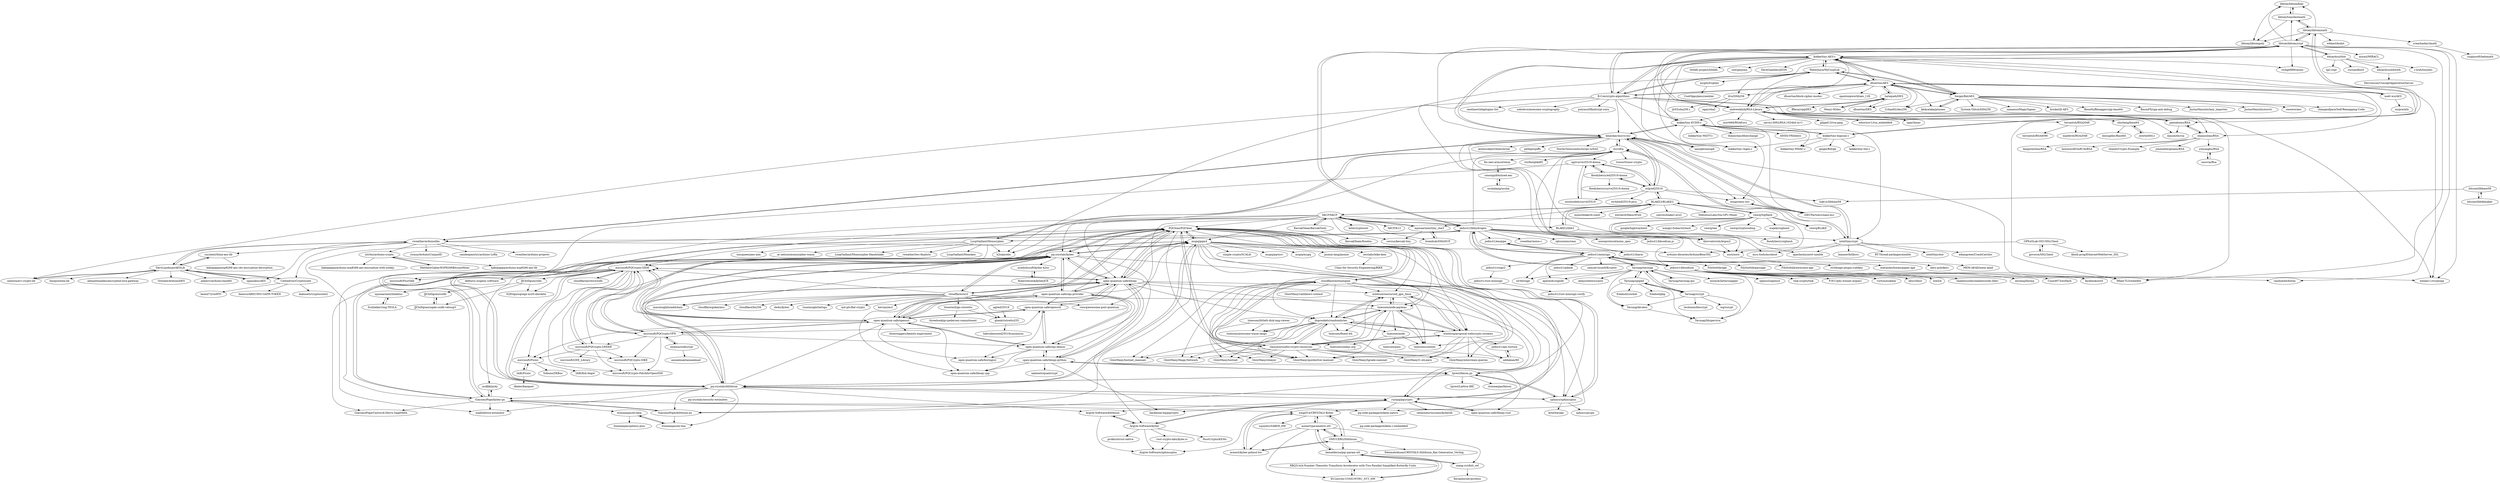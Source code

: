 digraph G {
"libtom/libtomfloat" -> "libtom/libtompoly"
"libtom/libtomfloat" -> "libtom/tomsfastmath"
"Wenyi-M/des" -> "tarequeh/DES"
"WaterJuice/WjCryptLib" -> "dhuertas/AES"
"WaterJuice/WjCryptLib" -> "ilvn/SHA256"
"WaterJuice/WjCryptLib" -> "kokke/tiny-AES-c"
"WaterJuice/WjCryptLib" -> "mygityf/cipher"
"WaterJuice/WjCryptLib" -> "B-Con/crypto-algorithms"
"WaterJuice/WjCryptLib" -> "SergeyBel/AES"
"WaterJuice/WjCryptLib" -> "andrewkiluk/RSA-Library"
"cloudflare/mitmengine" -> "mildsunrise/cursed_gpu_linux"
"cloudflare/mitmengine" -> "tniessen/node-pqclean"
"cloudflare/mitmengine" -> "dsprenkels/randombytes"
"cloudflare/mitmengine" -> "wintercg/proposal-webcrypto-streams"
"cloudflare/mitmengine" -> "claucece/useful-crypto-resources"
"cloudflare/mitmengine" -> "GlowMany/quicksilver-mainnet"
"cloudflare/mitmengine" -> "GlowMany/interchain-queries"
"cloudflare/mitmengine" -> "PQClean/PQClean"
"cloudflare/mitmengine" -> "GlowMany/C.shLearn"
"cloudflare/mitmengine" -> "GlowMany/testnet_manuals"
"cloudflare/mitmengine" -> "GlowMany/Haqq-Network"
"cloudflare/mitmengine" -> "GlowMany/testnet"
"cloudflare/mitmengine" -> "GlowMany/relayer"
"cloudflare/mitmengine" -> "tniessen/content"
"cloudflare/mitmengine" -> "GlowMany/validators-contest"
"XKCP/XKCP" -> "KeccakTeam/KeccakTools"
"XKCP/XKCP" -> "mjosaarinen/tiny_sha3"
"XKCP/XKCP" -> "PQClean/PQClean"
"XKCP/XKCP" -> "mupq/pqm4"
"XKCP/XKCP" -> "brainhub/SHA3IUF"
"XKCP/XKCP" -> "microsoft/PQCrypto-SIDH"
"XKCP/XKCP" -> "BLAKE2/BLAKE2"
"XKCP/XKCP" -> "XKCP/K12"
"XKCP/XKCP" -> "pq-crystals/kyber"
"XKCP/XKCP" -> "coruus/keccak-tiny"
"XKCP/XKCP" -> "kste/cryptosmt" ["e"=1]
"XKCP/XKCP" -> "BLAKE2/libb2"
"XKCP/XKCP" -> "open-quantum-safe/liboqs"
"XKCP/XKCP" -> "pq-crystals/dilithium"
"XKCP/XKCP" -> "jedisct1/libhydrogen"
"veorq/SipHash" -> "veorq/BLAKE"
"veorq/SipHash" -> "google/highwayhash" ["e"=1]
"veorq/SipHash" -> "floodyberry/siphash"
"veorq/SipHash" -> "majek/csiphash"
"veorq/SipHash" -> "veorq/awesome-post-quantum" ["e"=1]
"veorq/SipHash" -> "wangyi-fudan/wyhash" ["e"=1]
"veorq/SipHash" -> "BLAKE2/BLAKE2"
"veorq/SipHash" -> "veorq/oee"
"veorq/SipHash" -> "veorq/cryptocoding" ["e"=1]
"veorq/SipHash" -> "khovratovich/Argon2"
"veorq/SipHash" -> "norx/norx"
"microsoft/PQCrypto-LWEKE" -> "microsoft/PQCrypto-SIKE"
"microsoft/PQCrypto-LWEKE" -> "microsoft/PQCrypto-SIDH"
"microsoft/PQCrypto-LWEKE" -> "microsoft/PQCrypto-PatchforOpenSSH"
"microsoft/PQCrypto-LWEKE" -> "microsoft/LWE_Library" ["e"=1]
"microsoft/PQCrypto-LWEKE" -> "microsoft/Picnic"
"OPEnSLab-OSU/SSLClient" -> "govorox/SSLClient"
"OPEnSLab-OSU/SSLClient" -> "khoih-prog/EthernetWebServer_SSL"
"OPEnSLab-OSU/SSLClient" -> "arduino-libraries/ArduinoBearSSL"
"andrewkiluk/RSA-Library" -> "pantaloons/RSA"
"andrewkiluk/RSA-Library" -> "ilansmith/rsa"
"andrewkiluk/RSA-Library" -> "terrantsh/RSA2048"
"andrewkiluk/RSA-Library" -> "mort666/RSAEuro"
"andrewkiluk/RSA-Library" -> "tarequeh/DES"
"andrewkiluk/RSA-Library" -> "navin13692/RSA-1024bit-in-C-"
"andrewkiluk/RSA-Library" -> "shaojunhan/RSA"
"andrewkiluk/RSA-Library" -> "libtom/libtomcrypt"
"andrewkiluk/RSA-Library" -> "gilgad13/rsa-gmp"
"andrewkiluk/RSA-Library" -> "kokke/tiny-AES-c"
"andrewkiluk/RSA-Library" -> "mborisov1/rsa_embedded"
"andrewkiluk/RSA-Library" -> "dhuertas/AES"
"andrewkiluk/RSA-Library" -> "zhicheng/base64"
"andrewkiluk/RSA-Library" -> "kokke/tiny-ECDH-c"
"andrewkiluk/RSA-Library" -> "ogay/hmac"
"terrantsh/RSA2048" -> "maldevel/RSA2048"
"terrantsh/RSA2048" -> "terrantsh/RSA4096"
"pq-crystals/dilithium" -> "pq-crystals/kyber"
"pq-crystals/dilithium" -> "sphincs/sphincsplus"
"pq-crystals/dilithium" -> "PQClean/PQClean"
"pq-crystals/dilithium" -> "GiacomoPope/dilithium-py"
"pq-crystals/dilithium" -> "open-quantum-safe/liboqs"
"pq-crystals/dilithium" -> "tprest/falcon.py"
"pq-crystals/dilithium" -> "mupq/pqm4"
"pq-crystals/dilithium" -> "GiacomoPope/kyber-py"
"pq-crystals/dilithium" -> "Argyle-Software/dilithium"
"pq-crystals/dilithium" -> "microsoft/PQCrypto-SIDH"
"pq-crystals/dilithium" -> "itzmeanjan/ml-dsa"
"pq-crystals/dilithium" -> "rustpq/pqcrypto"
"pq-crystals/dilithium" -> "malb/lattice-estimator" ["e"=1]
"pq-crystals/dilithium" -> "open-quantum-safe/openssl"
"pq-crystals/dilithium" -> "pq-crystals/security-estimates"
"open-quantum-safe/liboqs-python" -> "backbone-hq/pqcrypto"
"open-quantum-safe/liboqs-python" -> "open-quantum-safe/oqs-demos"
"open-quantum-safe/liboqs-python" -> "open-quantum-safe/liboqs-cpp"
"open-quantum-safe/liboqs-python" -> "open-quantum-safe/liboqs-rust"
"open-quantum-safe/liboqs-python" -> "open-quantum-safe/liboqs"
"open-quantum-safe/liboqs-python" -> "tprest/falcon.py"
"open-quantum-safe/liboqs-python" -> "aabmets/quantcrypt"
"microsoft/PQCrypto-VPN" -> "PQClean/PQClean"
"microsoft/PQCrypto-VPN" -> "microsoft/PQCrypto-SIDH"
"microsoft/PQCrypto-VPN" -> "open-quantum-safe/openssl"
"microsoft/PQCrypto-VPN" -> "microsoft/PQCrypto-LWEKE"
"microsoft/PQCrypto-VPN" -> "open-quantum-safe/oqs-demos"
"microsoft/PQCrypto-VPN" -> "microsoft/PQCrypto-SIKE"
"microsoft/PQCrypto-VPN" -> "open-quantum-safe/openssh"
"microsoft/PQCrypto-VPN" -> "exaexa/codecrypt"
"microsoft/PQCrypto-VPN" -> "microsoft/PQCrypto-PatchforOpenSSH"
"mupq/pqm4" -> "PQClean/PQClean"
"mupq/pqm4" -> "pq-crystals/kyber"
"mupq/pqm4" -> "GiacomoPope/kyber-py"
"mupq/pqm4" -> "open-quantum-safe/liboqs"
"mupq/pqm4" -> "simple-crypto/SCALib" ["e"=1]
"mupq/pqm4" -> "pq-code-package/mlkem-native"
"mupq/pqm4" -> "pq-crystals/dilithium"
"mupq/pqm4" -> "sphincs/sphincsplus"
"mupq/pqm4" -> "GiacomoPope/dilithium-py"
"mupq/pqm4" -> "awslabs/bike-kem"
"mupq/pqm4" -> "mupq/pqriscv"
"mupq/pqm4" -> "tprest/falcon.py"
"mupq/pqm4" -> "mupq/mupq"
"mupq/pqm4" -> "xingyf14/CRYSTALS-Kyber"
"mupq/pqm4" -> "jasmin-lang/jasmin" ["e"=1]
"suculent/thinx-aes-lib" -> "DavyLandman/AESLib"
"suculent/thinx-aes-lib" -> "kakopappa/esp8266-aes-cbc-encryption-decryption"
"open-quantum-safe/openssh" -> "open-quantum-safe/openssl"
"open-quantum-safe/openssh" -> "open-quantum-safe/boringssl"
"open-quantum-safe/openssh" -> "open-quantum-safe/oqs-demos"
"sphincs/sphincsplus" -> "pq-crystals/dilithium"
"sphincs/sphincsplus" -> "PQClean/PQClean"
"sphincs/sphincsplus" -> "sphincs/pyspx"
"sphincs/sphincsplus" -> "kste/haraka"
"sphincs/sphincsplus" -> "tprest/falcon.py"
"cloudflare/circl" -> "dedis/kyber" ["e"=1]
"cloudflare/circl" -> "open-quantum-safe/liboqs"
"cloudflare/circl" -> "PQClean/PQClean"
"cloudflare/circl" -> "pq-crystals/kyber"
"cloudflare/circl" -> "tuneinsight/lattigo" ["e"=1]
"cloudflare/circl" -> "mit-plv/fiat-crypto" ["e"=1]
"cloudflare/circl" -> "mmcloughlin/addchain" ["e"=1]
"cloudflare/circl" -> "rustpq/pqcrypto"
"cloudflare/circl" -> "herumi/mcl" ["e"=1]
"cloudflare/circl" -> "microsoft/PQCrypto-SIDH"
"cloudflare/circl" -> "veorq/awesome-post-quantum" ["e"=1]
"cloudflare/circl" -> "cloudflare/gokeyless" ["e"=1]
"cloudflare/circl" -> "gtank/ristretto255"
"cloudflare/circl" -> "cloudflare/bn256" ["e"=1]
"cloudflare/circl" -> "bwesterb/go-ristretto"
"PQClean/PQClean" -> "mupq/pqm4"
"PQClean/PQClean" -> "open-quantum-safe/liboqs"
"PQClean/PQClean" -> "tniessen/node-pqclean"
"PQClean/PQClean" -> "dsprenkels/randombytes"
"PQClean/PQClean" -> "pq-crystals/kyber"
"PQClean/PQClean" -> "mildsunrise/cursed_gpu_linux"
"PQClean/PQClean" -> "rustpq/pqcrypto"
"PQClean/PQClean" -> "claucece/useful-crypto-resources"
"PQClean/PQClean" -> "wintercg/proposal-webcrypto-streams"
"PQClean/PQClean" -> "pq-crystals/dilithium"
"PQClean/PQClean" -> "sphincs/sphincsplus"
"PQClean/PQClean" -> "cloudflare/mitmengine"
"PQClean/PQClean" -> "microsoft/PQCrypto-VPN"
"PQClean/PQClean" -> "open-quantum-safe/openssl"
"PQClean/PQClean" -> "GlowMany/quicksilver-mainnet"
"kokke/tiny-ECDH-c" -> "kokke/tiny-HMAC-c"
"kokke/tiny-ECDH-c" -> "kmackay/micro-ecc"
"kokke/tiny-ECDH-c" -> "kokke/tiny-bignum-c"
"kokke/tiny-ECDH-c" -> "esxgx/easy-ecc"
"kokke/tiny-ECDH-c" -> "iSECPartners/nano-ecc"
"kokke/tiny-ECDH-c" -> "ANSSI-FR/libecc" ["e"=1]
"kokke/tiny-ECDH-c" -> "kokke/tiny-MQTT-c"
"kokke/tiny-ECDH-c" -> "thejinchao/dhexchange"
"kokke/tiny-bignum-c" -> "kokke/tiny-ECDH-c"
"kokke/tiny-bignum-c" -> "kokke/tiny-regex-c" ["e"=1]
"kokke/tiny-bignum-c" -> "libtom/libtommath"
"kokke/tiny-bignum-c" -> "kokke/tiny-lint-c"
"kokke/tiny-bignum-c" -> "gingerBill/gb" ["e"=1]
"kokke/tiny-bignum-c" -> "kokke/tiny-HMAC-c"
"jedisct1/encpipe" -> "jedisct1/minisign"
"jedisct1/encpipe" -> "jedisct1/charm"
"esxgx/easy-ecc" -> "iSECPartners/nano-ecc"
"rustpq/pqcrypto" -> "Argyle-Software/kyber"
"rustpq/pqcrypto" -> "PQClean/PQClean"
"rustpq/pqcrypto" -> "open-quantum-safe/liboqs-rust"
"rustpq/pqcrypto" -> "Argyle-Software/dilithium"
"rustpq/pqcrypto" -> "pq-code-package/mlkem-native"
"rustpq/pqcrypto" -> "sebastienrousseau/kyberlib"
"rustpq/pqcrypto" -> "Argyle-Software/sphincsplus"
"rustpq/pqcrypto" -> "backbone-hq/pqcrypto"
"tprest/falcon.py" -> "sphincs/sphincsplus"
"tprest/falcon.py" -> "pq-crystals/dilithium"
"tprest/falcon.py" -> "tprest/Lattice-IBE" ["e"=1]
"tprest/falcon.py" -> "itzmeanjan/falcon"
"tprest/falcon.py" -> "PQClean/PQClean"
"tprest/falcon.py" -> "open-quantum-safe/liboqs-python"
"tprest/falcon.py" -> "GiacomoPope/dilithium-py"
"microsoft/PQCrypto-SIKE" -> "microsoft/PQCrypto-PatchforOpenSSH"
"IAIK/Picnic" -> "microsoft/Picnic"
"IAIK/Picnic" -> "dkales/banquet"
"cantora/avr-crypto-lib" -> "DavyLandman/AESLib"
"jedisct1/rust-minisign" -> "jedisct1/rust-minisign-verify"
"defeo/ss-isogeny-software" -> "mjosaarinen/hilabliss"
"MatthewGaber/ESP8266BitcoinMiner" -> "intrbiz/arduino-crypto"
"KeccakTeam/KeccakTools" -> "XKCP/XKCP"
"KeccakTeam/KeccakTools" -> "KeccakTeam/Xoodoo"
"iSECPartners/nano-ecc" -> "esxgx/easy-ecc"
"iSECPartners/nano-ecc" -> "kmackay/micro-ecc"
"bwesterb/go-ristretto" -> "gtank/ristretto255"
"bwesterb/go-ristretto" -> "threehook/go-pedersen-commitment"
"jedisct1/rsign2" -> "jedisct1/rust-minisign"
"norx/norx" -> "MEM-AEAD/mem-aead"
"shaojunhan/RSA" -> "jimmiebergmann/RSA"
"shaojunhan/RSA" -> "dangweizhen/RSA"
"shaojunhan/RSA" -> "yinyanghu/RSA"
"shaojunhan/RSA" -> "lawinse/AESnRC4nRSA"
"shaojunhan/RSA" -> "pantaloons/RSA"
"shaojunhan/RSA" -> "shanet/Crypto-Example"
"eduardsui/edwork" -> "Devronium/ConceptApplicationServer"
"JJChiDguez/csidh" -> "JJChiDguez/sqale-csidh-velusqrt"
"bitcoin/libbase58" -> "bitcoin/libblkmaker"
"bitcoin/libbase58" -> "luke-jr/libbase58"
"ctz/cifra" -> "kmackay/micro-ecc"
"ctz/cifra" -> "trezor/trezor-crypto" ["e"=1]
"ctz/cifra" -> "norx/norx"
"ctz/cifra" -> "agl/curve25519-donna"
"ctz/cifra" -> "h2o/picotls" ["e"=1]
"ctz/cifra" -> "Ko-/aes-armcortexm"
"ctz/cifra" -> "LoupVaillant/Monocypher"
"ctz/cifra" -> "intel/tinycrypt"
"ctz/cifra" -> "ctz/fastpbkdf2"
"ctz/cifra" -> "khovratovich/Argon2"
"open-quantum-safe/oqs-demos" -> "open-quantum-safe/oqs-provider"
"open-quantum-safe/oqs-demos" -> "open-quantum-safe/boringssl"
"open-quantum-safe/oqs-demos" -> "open-quantum-safe/openssl"
"open-quantum-safe/oqs-demos" -> "open-quantum-safe/openssh"
"open-quantum-safe/oqs-demos" -> "open-quantum-safe/liboqs-cpp"
"open-quantum-safe/oqs-demos" -> "open-quantum-safe/liboqs-python"
"JJChiDguez/sibc" -> "JJChiDguez/sqale-csidh-velusqrt"
"JJChiDguez/sibc" -> "JJChiDguez/csidh"
"JJChiDguez/sibc" -> "SQISign/sqisign-ac20-obsolete"
"acmert/parametric-ntt" -> "kemalderya/pqc-param-ntt"
"acmert/parametric-ntt" -> "xiang-rc/cfntt_ref"
"acmert/parametric-ntt" -> "KULeuven-COSIC/NTRU_NTT_HW"
"acmert/parametric-ntt" -> "acmert/kyber-polmul-hw"
"acmert/parametric-ntt" -> "GMUCERG/Dilithium"
"acmert/parametric-ntt" -> "xingyf14/CRYSTALS-Kyber"
"open-quantum-safe/liboqs-rust" -> "rustpq/pqcrypto"
"jwerle/b64.c" -> "zhicheng/base64"
"spaniakos/AES" -> "DavyLandman/AESLib"
"pantaloons/RSA" -> "andrewkiluk/RSA-Library"
"pantaloons/RSA" -> "ilansmith/rsa"
"pantaloons/RSA" -> "shaojunhan/RSA"
"awslabs/bike-kem" -> "Chair-for-Security-Engineering/BIKE"
"symbolicsoft/kyber-k2so" -> "fisherstevenk/kyberJCE"
"govorox/SSLClient" -> "OPEnSLab-OSU/SSLClient"
"rust-crypto-labs/kybe-rs" -> "Argyle-Software/sphincsplus"
"addaleax/69" -> "jedisct1/aes-torture"
"acmert/kyber-polmul-hw" -> "xingyf14/CRYSTALS-Kyber"
"acmert/kyber-polmul-hw" -> "GMUCERG/Dilithium"
"bitcoin/libblkmaker" -> "bitcoin/libbase58"
"msotoodeh/curve25519" -> "agl/curve25519-donna"
"jedisct1/minisign" -> "jedisct1/encpipe"
"jedisct1/minisign" -> "str4d/rage" ["e"=1]
"jedisct1/minisign" -> "FiloSottile/age" ["e"=1]
"jedisct1/minisign" -> "aperezdc/signify"
"jedisct1/minisign" -> "FiloSottile/passage" ["e"=1]
"jedisct1/minisign" -> "Tarsnap/tarsnap"
"jedisct1/minisign" -> "jedisct1/libhydrogen"
"jedisct1/minisign" -> "FiloSottile/awesome-age" ["e"=1]
"jedisct1/minisign" -> "jedisct1/libsodium"
"jedisct1/minisign" -> "str4d/age-plugin-yubikey" ["e"=1]
"jedisct1/minisign" -> "matiaskorhonen/paper-age" ["e"=1]
"jedisct1/minisign" -> "keys-pub/keys" ["e"=1]
"jedisct1/minisign" -> "jedisct1/piknik" ["e"=1]
"jedisct1/minisign" -> "samuel-lucas6/Kryptor" ["e"=1]
"jedisct1/minisign" -> "jedisct1/rsign2"
"intel/tinycrypt" -> "intel/tinycbor" ["e"=1]
"intel/tinycrypt" -> "kmackay/micro-ecc"
"intel/tinycrypt" -> "ctz/cifra"
"intel/tinycrypt" -> "mcu-tools/mcuboot" ["e"=1]
"intel/tinycrypt" -> "adamgreen/CrashCatcher" ["e"=1]
"intel/tinycrypt" -> "apache/mynewt-nimble" ["e"=1]
"intel/tinycrypt" -> "lammertb/libcrc" ["e"=1]
"intel/tinycrypt" -> "RT-Thread-packages/nimble" ["e"=1]
"DavyLandman/AESLib" -> "Cathedrow/Cryptosuite"
"DavyLandman/AESLib" -> "spaniakos/AES"
"DavyLandman/AESLib" -> "cantora/avr-crypto-lib"
"DavyLandman/AESLib" -> "suculent/thinx-aes-lib"
"DavyLandman/AESLib" -> "Octoate/ArduinoDES"
"DavyLandman/AESLib" -> "rweather/arduinolibs"
"DavyLandman/AESLib" -> "adamvr/arduino-base64"
"DavyLandman/AESLib" -> "boseji/xxtea-lib"
"DavyLandman/AESLib" -> "alexantoniades/encrypted-lora-gateway"
"Tarsnap/spiped" -> "Tarsnap/scrypt"
"Tarsnap/spiped" -> "Tarsnap/kivaloo"
"Tarsnap/spiped" -> "Tarsnap/tarsnap"
"Tarsnap/spiped" -> "Tarsnap/libcperciva"
"Tarsnap/spiped" -> "freebsd/crochet" ["e"=1]
"Tarsnap/spiped" -> "freebsd/pkg" ["e"=1]
"Tarsnap/tarsnap" -> "Tarsnap/scrypt"
"Tarsnap/tarsnap" -> "Tarsnap/kivaloo"
"Tarsnap/tarsnap" -> "Tarsnap/tarsnap-gui"
"Tarsnap/tarsnap" -> "Tarsnap/spiped"
"Tarsnap/tarsnap" -> "jedisct1/minisign"
"Tarsnap/tarsnap" -> "miracle2k/tarsnapper"
"Tarsnap/tarsnap" -> "Tarsnap/libcperciva"
"Tarsnap/tarsnap" -> "aperezdc/signify"
"Tarsnap/tarsnap" -> "alexjurkiewicz/acts"
"Tarsnap/tarsnap" -> "str4d/rage" ["e"=1]
"open-quantum-safe/oqs-provider" -> "open-quantum-safe/oqs-demos"
"open-quantum-safe/oqs-provider" -> "open-quantum-safe/openssl"
"open-quantum-safe/oqs-provider" -> "open-quantum-safe/liboqs"
"open-quantum-safe/oqs-provider" -> "pq-crystals/kyber"
"open-quantum-safe/oqs-provider" -> "open-quantum-safe/openssh"
"open-quantum-safe/oqs-provider" -> "open-quantum-safe/liboqs-cpp"
"open-quantum-safe/oqs-provider" -> "mupq/pqm4"
"open-quantum-safe/oqs-provider" -> "PQClean/PQClean"
"open-quantum-safe/oqs-provider" -> "open-quantum-safe/liboqs-python"
"JJChiDguez/sqale-csidh-velusqrt" -> "JJChiDguez/csidh"
"khovratovich/Argon2" -> "norx/norx"
"Argyle-Software/kyber" -> "Argyle-Software/dilithium"
"Argyle-Software/kyber" -> "rustpq/pqcrypto"
"Argyle-Software/kyber" -> "RustCrypto/KEMs"
"Argyle-Software/kyber" -> "Argyle-Software/sphincsplus"
"Argyle-Software/kyber" -> "prokls/ntrust-native"
"Argyle-Software/kyber" -> "rust-crypto-labs/kybe-rs"
"Tarsnap/tarsnap-gui" -> "Tarsnap/tarsnap"
"xingyf14/CRYSTALS-Kyber" -> "acmert/kyber-polmul-hw"
"xingyf14/CRYSTALS-Kyber" -> "GMUCERG/Dilithium"
"xingyf14/CRYSTALS-Kyber" -> "sujoyetc/SABER_HW"
"xingyf14/CRYSTALS-Kyber" -> "acmert/parametric-ntt"
"floodyberry/ed25519-donna" -> "orlp/ed25519"
"floodyberry/ed25519-donna" -> "floodyberry/curve25519-donna"
"floodyberry/ed25519-donna" -> "agl/curve25519-donna"
"yinyanghu/RSA" -> "cassvin/Rsa"
"Tarsnap/scrypt" -> "Tarsnap/libcperciva"
"Tarsnap/scrypt" -> "Tarsnap/spiped"
"Tarsnap/scrypt" -> "Tarsnap/tarsnap"
"Tarsnap/scrypt" -> "Tarsnap/kivaloo"
"Tarsnap/scrypt" -> "technion/libscrypt"
"Tarsnap/scrypt" -> "wg/scrypt" ["e"=1]
"Tarsnap/kivaloo" -> "Tarsnap/libcperciva"
"tniessen/littlefs-disk-img-viewer" -> "tniessen/awesome-wasm-langs"
"tniessen/littlefs-disk-img-viewer" -> "tniessen/nodejs.org"
"KULeuven-COSIC/NTRU_NTT_HW" -> "kemalderya/pqc-param-ntt"
"KULeuven-COSIC/NTRU_NTT_HW" -> "XBQ314/A-Number-Theoretic-Transform-Accelerator-with-Two-Parallel-Simplified-Butterfly-Units"
"kokke/tiny-AES-c" -> "B-Con/crypto-algorithms"
"kokke/tiny-AES-c" -> "Mbed-TLS/mbedtls" ["e"=1]
"kokke/tiny-AES-c" -> "dhuertas/AES"
"kokke/tiny-AES-c" -> "weidai11/cryptopp" ["e"=1]
"kokke/tiny-AES-c" -> "kmackay/micro-ecc"
"kokke/tiny-AES-c" -> "littlefs-project/littlefs" ["e"=1]
"kokke/tiny-AES-c" -> "zserge/jsmn" ["e"=1]
"kokke/tiny-AES-c" -> "libtom/libtomcrypt"
"kokke/tiny-AES-c" -> "kokke/tiny-regex-c" ["e"=1]
"kokke/tiny-AES-c" -> "DaveGamble/cJSON" ["e"=1]
"kokke/tiny-AES-c" -> "nanopb/nanopb" ["e"=1]
"kokke/tiny-AES-c" -> "WaterJuice/WjCryptLib"
"kokke/tiny-AES-c" -> "kokke/tiny-ECDH-c"
"kokke/tiny-AES-c" -> "richgel999/miniz" ["e"=1]
"kokke/tiny-AES-c" -> "SergeyBel/AES"
"rweather/arduinolibs" -> "intrbiz/arduino-crypto"
"rweather/arduinolibs" -> "suculent/thinx-aes-lib"
"rweather/arduinolibs" -> "rweather/arduino-projects"
"rweather/arduinolibs" -> "DavyLandman/AESLib"
"rweather/arduinolibs" -> "Cathedrow/Cryptosuite"
"rweather/arduinolibs" -> "spaniakos/AES"
"rweather/arduinolibs" -> "kmackay/micro-ecc"
"rweather/arduinolibs" -> "arduino-libraries/ArduinoBearSSL"
"rweather/arduinolibs" -> "ricaun/ArduinoUniqueID" ["e"=1]
"rweather/arduinolibs" -> "sandeepmistry/arduino-LoRa" ["e"=1]
"agl/curve25519-donna" -> "msotoodeh/curve25519"
"agl/curve25519-donna" -> "floodyberry/ed25519-donna"
"agl/curve25519-donna" -> "orlp/ed25519"
"agl/curve25519-donna" -> "microsoft/FourQlib"
"brainhub/SHA3IUF" -> "mjosaarinen/tiny_sha3"
"BLAKE2/libb2" -> "BLAKE2/BLAKE2"
"BLAKE2/libb2" -> "norx/norx"
"mygityf/cipher" -> "CoolOppo/pescrambler"
"mjosaarinen/tiny_sha3" -> "brainhub/SHA3IUF"
"mjosaarinen/tiny_sha3" -> "coruus/keccak-tiny"
"mjosaarinen/tiny_sha3" -> "XKCP/XKCP"
"kemalderya/pqc-param-ntt" -> "KULeuven-COSIC/NTRU_NTT_HW"
"kemalderya/pqc-param-ntt" -> "xiang-rc/cfntt_ref"
"kemalderya/pqc-param-ntt" -> "XBQ314/A-Number-Theoretic-Transform-Accelerator-with-Two-Parallel-Simplified-Butterfly-Units"
"kemalderya/pqc-param-ntt" -> "acmert/parametric-ntt"
"kkAyataka/plusaes" -> "SergeyBel/AES"
"xiang-rc/cfntt_ref" -> "kemalderya/pqc-param-ntt"
"xiang-rc/cfntt_ref" -> "florianhirner/proteus"
"fisherstevenk/kyberJCE" -> "symbolicsoft/kyber-k2so"
"GMUCERG/Dilithium" -> "acmert/kyber-polmul-hw"
"GMUCERG/Dilithium" -> "xingyf14/CRYSTALS-Kyber"
"GMUCERG/Dilithium" -> "FatemehAhsan/CRYSTALS-Dilithium_Key-Generation_Verilog"
"GMUCERG/Dilithium" -> "kemalderya/pqc-param-ntt"
"GMUCERG/Dilithium" -> "acmert/parametric-ntt"
"wintercg/proposal-webcrypto-streams" -> "mildsunrise/cursed_gpu_linux"
"wintercg/proposal-webcrypto-streams" -> "tniessen/node-pqclean"
"wintercg/proposal-webcrypto-streams" -> "dsprenkels/randombytes"
"wintercg/proposal-webcrypto-streams" -> "claucece/useful-crypto-resources"
"wintercg/proposal-webcrypto-streams" -> "GlowMany/quicksilver-mainnet"
"wintercg/proposal-webcrypto-streams" -> "GlowMany/interchain-queries"
"wintercg/proposal-webcrypto-streams" -> "jedisct1/aes-torture"
"wintercg/proposal-webcrypto-streams" -> "GlowMany/C.shLearn"
"wintercg/proposal-webcrypto-streams" -> "addaleax/69"
"jedisct1/aes-torture" -> "addaleax/69"
"cassvin/Rsa" -> "yinyanghu/RSA"
"XBQ314/A-Number-Theoretic-Transform-Accelerator-with-Two-Parallel-Simplified-Butterfly-Units" -> "KULeuven-COSIC/NTRU_NTT_HW"
"mjosaarinen/hilabliss" -> "fschlieker/ring-TESLA"
"intrbiz/arduino-crypto" -> "MatthewGaber/ESP8266BitcoinMiner"
"intrbiz/arduino-crypto" -> "kakopappa/arduino-esp8266-aes-lib"
"intrbiz/arduino-crypto" -> "kakopappa/arduino-esp8266-aes-encryption-with-nodejs"
"B-Con/crypto-algorithms" -> "kokke/tiny-AES-c"
"B-Con/crypto-algorithms" -> "dhuertas/AES"
"B-Con/crypto-algorithms" -> "libtom/libtomcrypt"
"B-Con/crypto-algorithms" -> "WaterJuice/WjCryptLib"
"B-Con/crypto-algorithms" -> "weidai11/cryptopp" ["e"=1]
"B-Con/crypto-algorithms" -> "Mbed-TLS/mbedtls" ["e"=1]
"B-Con/crypto-algorithms" -> "kmackay/micro-ecc"
"B-Con/crypto-algorithms" -> "onethawt/idaplugins-list" ["e"=1]
"B-Con/crypto-algorithms" -> "cantora/avr-crypto-lib"
"B-Con/crypto-algorithms" -> "kokke/tiny-regex-c" ["e"=1]
"B-Con/crypto-algorithms" -> "kokke/tiny-ECDH-c"
"B-Con/crypto-algorithms" -> "sobolevn/awesome-cryptography" ["e"=1]
"B-Con/crypto-algorithms" -> "polymorf/findcrypt-yara" ["e"=1]
"B-Con/crypto-algorithms" -> "jedisct1/libsodium"
"B-Con/crypto-algorithms" -> "andrewkiluk/RSA-Library"
"GiacomoPope/dilithium-py" -> "GiacomoPope/kyber-py"
"GiacomoPope/dilithium-py" -> "itzmeanjan/ml-dsa"
"itzmeanjan/ml-dsa" -> "itzmeanjan/ml-kem"
"eduardsui/tlse" -> "h2o/picotls" ["e"=1]
"eduardsui/tlse" -> "libtom/libtomcrypt"
"eduardsui/tlse" -> "r-lyeh/tinybits" ["e"=1]
"eduardsui/tlse" -> "eduardsui/edwork"
"eduardsui/tlse" -> "zpl-c/zpl" ["e"=1]
"eduardsui/tlse" -> "rxi/sandbird" ["e"=1]
"SergeyBel/AES" -> "kkAyataka/plusaes"
"SergeyBel/AES" -> "Urban82/Aes256"
"SergeyBel/AES" -> "dhuertas/AES"
"SergeyBel/AES" -> "kokke/tiny-AES-c"
"SergeyBel/AES" -> "bricke/Qt-AES" ["e"=1]
"SergeyBel/AES" -> "ReneNyffenegger/cpp-base64" ["e"=1]
"SergeyBel/AES" -> "WaterJuice/WjCryptLib"
"SergeyBel/AES" -> "BaumFX/cpp-anti-debug" ["e"=1]
"SergeyBel/AES" -> "JustasMasiulis/lazy_importer" ["e"=1]
"SergeyBel/AES" -> "JustasMasiulis/xorstr" ["e"=1]
"SergeyBel/AES" -> "ceceww/aes"
"SergeyBel/AES" -> "changeofpace/Self-Remapping-Code" ["e"=1]
"SergeyBel/AES" -> "System-Glitch/SHA256"
"SergeyBel/AES" -> "namazso/MagicSigner" ["e"=1]
"GiacomoPope/kyber-py" -> "GiacomoPope/dilithium-py"
"GiacomoPope/kyber-py" -> "asdfjkl/pyky"
"GiacomoPope/kyber-py" -> "pq-crystals/kyber"
"GiacomoPope/kyber-py" -> "mupq/pqm4"
"GiacomoPope/kyber-py" -> "xingyf14/CRYSTALS-Kyber"
"GiacomoPope/kyber-py" -> "GiacomoPope/Castryck-Decru-SageMath" ["e"=1]
"GiacomoPope/kyber-py" -> "itzmeanjan/ml-kem"
"GiacomoPope/kyber-py" -> "malb/lattice-estimator" ["e"=1]
"GiacomoPope/kyber-py" -> "PQClean/PQClean"
"GiacomoPope/kyber-py" -> "pq-code-package/mlkem-native"
"asdfjkl/pyky" -> "GiacomoPope/kyber-py"
"itzmeanjan/ml-kem" -> "itzmeanjan/ml-dsa"
"itzmeanjan/ml-kem" -> "itzmeanjan/sphincs-plus"
"Argyle-Software/dilithium" -> "Argyle-Software/kyber"
"Argyle-Software/dilithium" -> "Argyle-Software/sphincsplus"
"creachadair/imath" -> "suiginsoft/hebimath"
"mildsunrise/cursed_gpu_linux" -> "tniessen/node-pqclean"
"mildsunrise/cursed_gpu_linux" -> "dsprenkels/randombytes"
"mildsunrise/cursed_gpu_linux" -> "wintercg/proposal-webcrypto-streams"
"mildsunrise/cursed_gpu_linux" -> "tniessen/content"
"tniessen/node-pqclean" -> "mildsunrise/cursed_gpu_linux"
"tniessen/node-pqclean" -> "dsprenkels/randombytes"
"tniessen/node-pqclean" -> "wintercg/proposal-webcrypto-streams"
"tniessen/node-pqclean" -> "tniessen/content"
"tniessen/node-pqclean" -> "tniessen/node"
"tniessen/node-pqclean" -> "tniessen/fluent-bit"
"tniessen/node-pqclean" -> "tniessen/awesome-wasm-langs"
"tniessen/node-pqclean" -> "GlowMany/quicksilver-mainnet"
"conorpp/bitsliced-aes" -> "usubalang/usuba"
"fschlieker/ring-TESLA" -> "mjosaarinen/hilabliss"
"tarequeh/DES" -> "dhuertas/DES"
"tarequeh/DES" -> "Wenyi-M/des"
"tarequeh/DES" -> "fffaraz/cppDES"
"tarequeh/DES" -> "andrewkiluk/RSA-Library"
"tarequeh/DES" -> "dhuertas/AES"
"open-quantum-safe/liboqs" -> "PQClean/PQClean"
"open-quantum-safe/liboqs" -> "open-quantum-safe/openssl"
"open-quantum-safe/liboqs" -> "pq-crystals/kyber"
"open-quantum-safe/liboqs" -> "open-quantum-safe/oqs-provider"
"open-quantum-safe/liboqs" -> "mupq/pqm4"
"open-quantum-safe/liboqs" -> "pq-crystals/dilithium"
"open-quantum-safe/liboqs" -> "open-quantum-safe/liboqs-python"
"open-quantum-safe/liboqs" -> "microsoft/PQCrypto-SIDH"
"open-quantum-safe/liboqs" -> "open-quantum-safe/oqs-demos"
"open-quantum-safe/liboqs" -> "open-quantum-safe/openssh"
"open-quantum-safe/liboqs" -> "cloudflare/circl"
"open-quantum-safe/liboqs" -> "tniessen/node-pqclean"
"open-quantum-safe/liboqs" -> "dsprenkels/randombytes"
"open-quantum-safe/liboqs" -> "rustpq/pqcrypto"
"open-quantum-safe/liboqs" -> "mildsunrise/cursed_gpu_linux"
"open-quantum-safe/openssl" -> "open-quantum-safe/openssh"
"open-quantum-safe/openssl" -> "open-quantum-safe/liboqs"
"open-quantum-safe/openssl" -> "open-quantum-safe/boringssl"
"open-quantum-safe/openssl" -> "open-quantum-safe/oqs-provider"
"open-quantum-safe/openssl" -> "open-quantum-safe/oqs-demos"
"open-quantum-safe/openssl" -> "microsoft/PQCrypto-SIDH"
"open-quantum-safe/openssl" -> "PQClean/PQClean"
"open-quantum-safe/openssl" -> "microsoft/PQCrypto-VPN"
"open-quantum-safe/openssl" -> "thomwiggers/kemtls-experiment"
"open-quantum-safe/openssl" -> "pq-crystals/kyber"
"open-quantum-safe/openssl" -> "microsoft/Picnic"
"open-quantum-safe/openssl" -> "open-quantum-safe/liboqs-cpp"
"exaexa/codecrypt" -> "annealmail/annealmail"
"exaexa/codecrypt" -> "microsoft/PQCrypto-VPN"
"Cathedrow/Cryptosuite" -> "DavyLandman/AESLib"
"Cathedrow/Cryptosuite" -> "daknuett/cryptosuite2"
"Cathedrow/Cryptosuite" -> "leomil72/swRTC"
"Cathedrow/Cryptosuite" -> "damico/ARDUINO-OATH-TOKEN"
"agl/ed25519" -> "gtank/ristretto255"
"Ko-/aes-armcortexm" -> "conorpp/bitsliced-aes"
"jedisct1/libsodium" -> "weidai11/cryptopp" ["e"=1]
"jedisct1/libsodium" -> "Mbed-TLS/mbedtls" ["e"=1]
"jedisct1/libsodium" -> "openssl/openssl" ["e"=1]
"jedisct1/libsodium" -> "jedisct1/libhydrogen"
"jedisct1/libsodium" -> "randombit/botan" ["e"=1]
"jedisct1/libsodium" -> "tink-crypto/tink" ["e"=1]
"jedisct1/libsodium" -> "P-H-C/phc-winner-argon2" ["e"=1]
"jedisct1/libsodium" -> "vurtun/nuklear" ["e"=1]
"jedisct1/libsodium" -> "jedisct1/minisign"
"jedisct1/libsodium" -> "libuv/libuv" ["e"=1]
"jedisct1/libsodium" -> "lz4/lz4" ["e"=1]
"jedisct1/libsodium" -> "shadowsocks/shadowsocks-libev" ["e"=1]
"jedisct1/libsodium" -> "zeromq/libzmq" ["e"=1]
"jedisct1/libsodium" -> "Cyan4973/xxHash" ["e"=1]
"jedisct1/libsodium" -> "facebook/zstd" ["e"=1]
"libtom/libtommath" -> "libtom/libtomcrypt"
"libtom/libtommath" -> "libtom/tomsfastmath"
"libtom/libtommath" -> "libtom/libtomfloat"
"libtom/libtommath" -> "libtom/libtompoly"
"libtom/libtommath" -> "wbhart/bsdnt"
"libtom/libtommath" -> "creachadair/imath"
"libtom/libtommath" -> "kokke/tiny-bignum-c"
"libtom/libtomcrypt" -> "libtom/libtommath"
"libtom/libtomcrypt" -> "eduardsui/tlse"
"libtom/libtomcrypt" -> "libtom/tomsfastmath"
"libtom/libtomcrypt" -> "Mbed-TLS/mbedtls" ["e"=1]
"libtom/libtomcrypt" -> "weidai11/cryptopp" ["e"=1]
"libtom/libtomcrypt" -> "randombit/botan" ["e"=1]
"libtom/libtomcrypt" -> "jedisct1/libhydrogen"
"libtom/libtomcrypt" -> "kokke/tiny-AES-c"
"libtom/libtomcrypt" -> "andrewkiluk/RSA-Library"
"libtom/libtomcrypt" -> "libtom/libtomfloat"
"libtom/libtomcrypt" -> "kmackay/micro-ecc"
"libtom/libtomcrypt" -> "miracl/MIRACL" ["e"=1]
"libtom/libtomcrypt" -> "B-Con/crypto-algorithms"
"libtom/libtomcrypt" -> "intel/tinycrypt"
"libtom/libtomcrypt" -> "richgel999/miniz" ["e"=1]
"libtom/tomsfastmath" -> "libtom/libtomfloat"
"libtom/tomsfastmath" -> "libtom/libtompoly"
"libtom/tomsfastmath" -> "libtom/libtommath"
"dhuertas/AES" -> "WaterJuice/WjCryptLib"
"dhuertas/AES" -> "kokke/tiny-AES-c"
"dhuertas/AES" -> "dhuertas/block-cipher-modes"
"dhuertas/AES" -> "matt-wu/AES"
"dhuertas/AES" -> "openluopworld/aes_128"
"dhuertas/AES" -> "dhuertas/DES"
"dhuertas/AES" -> "SergeyBel/AES"
"dhuertas/AES" -> "B-Con/crypto-algorithms"
"dhuertas/AES" -> "tarequeh/DES"
"dhuertas/AES" -> "andrewkiluk/RSA-Library"
"dhuertas/AES" -> "pantaloons/RSA"
"dhuertas/AES" -> "ilvn/SHA256"
"dhuertas/AES" -> "Urban82/Aes256"
"dhuertas/AES" -> "shaojunhan/RSA"
"dhuertas/AES" -> "kkAyataka/plusaes"
"zhicheng/base64" -> "jwerle/b64.c"
"zhicheng/base64" -> "elzoughby/Base64"
"BLAKE2/BLAKE2" -> "BLAKE2/libb2"
"BLAKE2/BLAKE2" -> "XKCP/XKCP"
"BLAKE2/BLAKE2" -> "minio/blake2b-simd" ["e"=1]
"BLAKE2/BLAKE2" -> "wernerd/Skein3Fish"
"BLAKE2/BLAKE2" -> "orlp/ed25519"
"BLAKE2/BLAKE2" -> "veorq/SipHash"
"BLAKE2/BLAKE2" -> "sneves/blake2-avx2"
"BLAKE2/BLAKE2" -> "veorq/BLAKE"
"BLAKE2/BLAKE2" -> "mjosaarinen/tiny_sha3"
"BLAKE2/BLAKE2" -> "NebulousLabs/Sia-GPU-Miner" ["e"=1]
"majek/csiphash" -> "floodyberry/siphash"
"orlp/ed25519" -> "floodyberry/ed25519-donna"
"orlp/ed25519" -> "msotoodeh/curve25519"
"orlp/ed25519" -> "agl/curve25519-donna"
"orlp/ed25519" -> "str4d/ed25519-java" ["e"=1]
"orlp/ed25519" -> "kmackay/micro-ecc"
"orlp/ed25519" -> "BLAKE2/BLAKE2"
"orlp/ed25519" -> "luke-jr/libbase58"
"orlp/ed25519" -> "esxgx/easy-ecc"
"orlp/ed25519" -> "ctz/cifra"
"claucece/useful-crypto-resources" -> "mildsunrise/cursed_gpu_linux"
"claucece/useful-crypto-resources" -> "tniessen/node-pqclean"
"claucece/useful-crypto-resources" -> "wintercg/proposal-webcrypto-streams"
"claucece/useful-crypto-resources" -> "dsprenkels/randombytes"
"claucece/useful-crypto-resources" -> "GlowMany/quicksilver-mainnet"
"claucece/useful-crypto-resources" -> "GlowMany/interchain-queries"
"claucece/useful-crypto-resources" -> "GlowMany/C.shLearn"
"claucece/useful-crypto-resources" -> "GlowMany/testnet_manuals"
"claucece/useful-crypto-resources" -> "GlowMany/testnet"
"claucece/useful-crypto-resources" -> "GlowMany/Haqq-Network"
"claucece/useful-crypto-resources" -> "GlowMany/tgrade-mainnet"
"claucece/useful-crypto-resources" -> "addaleax/69"
"claucece/useful-crypto-resources" -> "cloudflare/mitmengine"
"claucece/useful-crypto-resources" -> "GlowMany/relayer"
"claucece/useful-crypto-resources" -> "PQClean/PQClean"
"pq-code-package/mlkem-native" -> "pq-code-package/mlkem-c-embedded"
"jedisct1/libhydrogen" -> "LoupVaillant/Monocypher"
"jedisct1/libhydrogen" -> "jedisct1/minisign"
"jedisct1/libhydrogen" -> "jedisct1/libsodium"
"jedisct1/libhydrogen" -> "jedisct1/encpipe"
"jedisct1/libhydrogen" -> "libtom/libtomcrypt"
"jedisct1/libhydrogen" -> "jedisct1/charm"
"jedisct1/libhydrogen" -> "ctz/cifra"
"jedisct1/libhydrogen" -> "XKCP/XKCP"
"jedisct1/libhydrogen" -> "noiseprotocol/noise_spec" ["e"=1]
"jedisct1/libhydrogen" -> "intel/tinycrypt"
"jedisct1/libhydrogen" -> "jedisct1/libsodium.js" ["e"=1]
"jedisct1/libhydrogen" -> "khovratovich/Argon2"
"jedisct1/libhydrogen" -> "rweather/arduinolibs"
"jedisct1/libhydrogen" -> "rweather/noise-c" ["e"=1]
"jedisct1/libhydrogen" -> "iqlusioninc/sear" ["e"=1]
"matt-wu/AES" -> "dhuertas/AES"
"matt-wu/AES" -> "mrpre/atls" ["e"=1]
"matt-wu/AES" -> "kokke/tiny-AES-c"
"usubalang/usuba" -> "conorpp/bitsliced-aes"
"ilvn/SHA256" -> "jb55/sha256.c"
"ilvn/SHA256" -> "ogay/sha2"
"microsoft/PQCrypto-SIDH" -> "cloudflarearchive/sidh"
"microsoft/PQCrypto-SIDH" -> "microsoft/PQCrypto-SIKE"
"microsoft/PQCrypto-SIDH" -> "microsoft/PQCrypto-LWEKE"
"microsoft/PQCrypto-SIDH" -> "defeo/ss-isogeny-software"
"microsoft/PQCrypto-SIDH" -> "JJChiDguez/sibc"
"microsoft/PQCrypto-SIDH" -> "open-quantum-safe/openssl"
"microsoft/PQCrypto-SIDH" -> "microsoft/PQCrypto-VPN"
"microsoft/PQCrypto-SIDH" -> "microsoft/Picnic"
"microsoft/PQCrypto-SIDH" -> "PQClean/PQClean"
"microsoft/PQCrypto-SIDH" -> "SQISign/sqisign-ac20-obsolete"
"microsoft/PQCrypto-SIDH" -> "open-quantum-safe/liboqs"
"microsoft/PQCrypto-SIDH" -> "GiacomoPope/Castryck-Decru-SageMath" ["e"=1]
"microsoft/PQCrypto-SIDH" -> "microsoft/FourQlib"
"microsoft/PQCrypto-SIDH" -> "microsoft/PQCrypto-PatchforOpenSSH"
"microsoft/PQCrypto-SIDH" -> "pq-crystals/dilithium"
"microsoft/Picnic" -> "IAIK/Picnic"
"microsoft/Picnic" -> "Sobuno/ZKBoo"
"microsoft/Picnic" -> "IAIK/fish-begol"
"tniessen/node" -> "tniessen/nodejs.org"
"tniessen/node" -> "tniessen/content"
"tniessen/node" -> "tniessen/pino"
"kmackay/micro-ecc" -> "ctz/cifra"
"kmackay/micro-ecc" -> "kokke/tiny-ECDH-c"
"kmackay/micro-ecc" -> "iSECPartners/nano-ecc"
"kmackay/micro-ecc" -> "intel/tinycrypt"
"kmackay/micro-ecc" -> "esxgx/easy-ecc"
"kmackay/micro-ecc" -> "Mbed-TLS/mbedtls" ["e"=1]
"kmackay/micro-ecc" -> "atomicobject/heatshrink" ["e"=1]
"kmackay/micro-ecc" -> "pellepl/spiffs" ["e"=1]
"kmackay/micro-ecc" -> "apache/mynewt-nimble" ["e"=1]
"kmackay/micro-ecc" -> "NordicSemiconductor/pc-nrfutil" ["e"=1]
"kmackay/micro-ecc" -> "mcu-tools/mcuboot" ["e"=1]
"kmackay/micro-ecc" -> "kokke/tiny-AES-c"
"kmackay/micro-ecc" -> "rweather/arduinolibs"
"kmackay/micro-ecc" -> "nanopb/nanopb" ["e"=1]
"kmackay/micro-ecc" -> "orlp/ed25519"
"LoupVaillant/Monocypher" -> "jedisct1/libhydrogen"
"LoupVaillant/Monocypher" -> "ctz/cifra"
"LoupVaillant/Monocypher" -> "LoupVaillant/Monokex"
"LoupVaillant/Monocypher" -> "cmcqueen/aes-min"
"LoupVaillant/Monocypher" -> "ar-nelson/monocypher-wasm"
"LoupVaillant/Monocypher" -> "LoupVaillant/Monocypher-Handshake"
"LoupVaillant/Monocypher" -> "h2o/picotls" ["e"=1]
"LoupVaillant/Monocypher" -> "mmcloughlin/addchain" ["e"=1]
"LoupVaillant/Monocypher" -> "rweather/lwc-finalists"
"pq-crystals/kyber" -> "pq-crystals/dilithium"
"pq-crystals/kyber" -> "PQClean/PQClean"
"pq-crystals/kyber" -> "open-quantum-safe/liboqs"
"pq-crystals/kyber" -> "GiacomoPope/kyber-py"
"pq-crystals/kyber" -> "mupq/pqm4"
"pq-crystals/kyber" -> "asdfjkl/pyky"
"pq-crystals/kyber" -> "Argyle-Software/kyber"
"pq-crystals/kyber" -> "open-quantum-safe/oqs-provider"
"pq-crystals/kyber" -> "sphincs/sphincsplus"
"pq-crystals/kyber" -> "microsoft/PQCrypto-LWEKE"
"pq-crystals/kyber" -> "cloudflare/circl"
"pq-crystals/kyber" -> "symbolicsoft/kyber-k2so"
"pq-crystals/kyber" -> "microsoft/PQCrypto-SIDH"
"pq-crystals/kyber" -> "open-quantum-safe/openssl"
"pq-crystals/kyber" -> "malb/lattice-estimator" ["e"=1]
"cloudflarearchive/sidh" -> "microsoft/PQCrypto-SIDH"
"gtank/ristretto255" -> "hdevalence/ed25519consensus"
"dsprenkels/randombytes" -> "mildsunrise/cursed_gpu_linux"
"dsprenkels/randombytes" -> "tniessen/node-pqclean"
"dsprenkels/randombytes" -> "wintercg/proposal-webcrypto-streams"
"dsprenkels/randombytes" -> "GlowMany/quicksilver-mainnet"
"dsprenkels/randombytes" -> "tniessen/content"
"dsprenkels/randombytes" -> "claucece/useful-crypto-resources"
"dsprenkels/randombytes" -> "tniessen/node"
"dsprenkels/randombytes" -> "GlowMany/Haqq-Network"
"dsprenkels/randombytes" -> "GlowMany/interchain-queries"
"dsprenkels/randombytes" -> "tniessen/awesome-wasm-langs"
"dsprenkels/randombytes" -> "GlowMany/testnet_manuals"
"dsprenkels/randombytes" -> "GlowMany/testnet"
"dsprenkels/randombytes" -> "tniessen/fluent-bit"
"libtom/libtomfloat" ["l"="-20.997,-24.254"]
"libtom/libtompoly" ["l"="-20.975,-24.247"]
"libtom/tomsfastmath" ["l"="-20.988,-24.237"]
"Wenyi-M/des" ["l"="-20.848,-24.131"]
"tarequeh/DES" ["l"="-20.88,-24.132"]
"WaterJuice/WjCryptLib" ["l"="-20.958,-24.133"]
"dhuertas/AES" ["l"="-20.937,-24.123"]
"ilvn/SHA256" ["l"="-20.978,-24.066"]
"kokke/tiny-AES-c" ["l"="-20.987,-24.162"]
"mygityf/cipher" ["l"="-20.913,-24.062"]
"B-Con/crypto-algorithms" ["l"="-20.968,-24.203"]
"SergeyBel/AES" ["l"="-20.955,-24.093"]
"andrewkiluk/RSA-Library" ["l"="-20.919,-24.166"]
"cloudflare/mitmengine" ["l"="-21.406,-24.504"]
"mildsunrise/cursed_gpu_linux" ["l"="-21.43,-24.471"]
"tniessen/node-pqclean" ["l"="-21.416,-24.469"]
"dsprenkels/randombytes" ["l"="-21.415,-24.486"]
"wintercg/proposal-webcrypto-streams" ["l"="-21.435,-24.49"]
"claucece/useful-crypto-resources" ["l"="-21.427,-24.503"]
"GlowMany/quicksilver-mainnet" ["l"="-21.405,-24.472"]
"GlowMany/interchain-queries" ["l"="-21.423,-24.52"]
"PQClean/PQClean" ["l"="-21.45,-24.444"]
"GlowMany/C.shLearn" ["l"="-21.439,-24.526"]
"GlowMany/testnet_manuals" ["l"="-21.408,-24.529"]
"GlowMany/Haqq-Network" ["l"="-21.391,-24.523"]
"GlowMany/testnet" ["l"="-21.382,-24.507"]
"GlowMany/relayer" ["l"="-21.416,-24.543"]
"tniessen/content" ["l"="-21.396,-24.481"]
"GlowMany/validators-contest" ["l"="-21.376,-24.548"]
"XKCP/XKCP" ["l"="-21.334,-24.389"]
"KeccakTeam/KeccakTools" ["l"="-21.311,-24.42"]
"mjosaarinen/tiny_sha3" ["l"="-21.304,-24.367"]
"mupq/pqm4" ["l"="-21.479,-24.454"]
"brainhub/SHA3IUF" ["l"="-21.294,-24.391"]
"microsoft/PQCrypto-SIDH" ["l"="-21.433,-24.375"]
"BLAKE2/BLAKE2" ["l"="-21.266,-24.325"]
"XKCP/K12" ["l"="-21.34,-24.416"]
"pq-crystals/kyber" ["l"="-21.486,-24.418"]
"coruus/keccak-tiny" ["l"="-21.333,-24.36"]
"kste/cryptosmt" ["l"="-45.765,-34.659"]
"BLAKE2/libb2" ["l"="-21.266,-24.352"]
"open-quantum-safe/liboqs" ["l"="-21.449,-24.416"]
"pq-crystals/dilithium" ["l"="-21.473,-24.433"]
"jedisct1/libhydrogen" ["l"="-21.106,-24.352"]
"veorq/SipHash" ["l"="-21.25,-24.291"]
"veorq/BLAKE" ["l"="-21.274,-24.299"]
"google/highwayhash" ["l"="-19.512,-25.985"]
"floodyberry/siphash" ["l"="-21.277,-24.273"]
"majek/csiphash" ["l"="-21.263,-24.261"]
"veorq/awesome-post-quantum" ["l"="-19.187,13"]
"wangyi-fudan/wyhash" ["l"="-19.624,-26.067"]
"veorq/oee" ["l"="-21.291,-24.245"]
"veorq/cryptocoding" ["l"="-19.098,12.954"]
"khovratovich/Argon2" ["l"="-21.177,-24.313"]
"norx/norx" ["l"="-21.211,-24.317"]
"microsoft/PQCrypto-LWEKE" ["l"="-21.443,-24.356"]
"microsoft/PQCrypto-SIKE" ["l"="-21.43,-24.344"]
"microsoft/PQCrypto-PatchforOpenSSH" ["l"="-21.447,-24.343"]
"microsoft/LWE_Library" ["l"="51.193,1.532"]
"microsoft/Picnic" ["l"="-21.444,-24.318"]
"OPEnSLab-OSU/SSLClient" ["l"="-20.817,-24.401"]
"govorox/SSLClient" ["l"="-20.788,-24.405"]
"khoih-prog/EthernetWebServer_SSL" ["l"="-20.798,-24.427"]
"arduino-libraries/ArduinoBearSSL" ["l"="-20.876,-24.37"]
"pantaloons/RSA" ["l"="-20.902,-24.128"]
"ilansmith/rsa" ["l"="-20.894,-24.152"]
"terrantsh/RSA2048" ["l"="-20.846,-24.18"]
"mort666/RSAEuro" ["l"="-20.907,-24.193"]
"navin13692/RSA-1024bit-in-C-" ["l"="-20.873,-24.164"]
"shaojunhan/RSA" ["l"="-20.872,-24.096"]
"libtom/libtomcrypt" ["l"="-21.022,-24.233"]
"gilgad13/rsa-gmp" ["l"="-20.89,-24.171"]
"mborisov1/rsa_embedded" ["l"="-20.89,-24.186"]
"zhicheng/base64" ["l"="-20.801,-24.154"]
"kokke/tiny-ECDH-c" ["l"="-21.039,-24.197"]
"ogay/hmac" ["l"="-20.87,-24.197"]
"maldevel/RSA2048" ["l"="-20.814,-24.186"]
"terrantsh/RSA4096" ["l"="-20.828,-24.197"]
"sphincs/sphincsplus" ["l"="-21.503,-24.434"]
"GiacomoPope/dilithium-py" ["l"="-21.521,-24.441"]
"tprest/falcon.py" ["l"="-21.5,-24.449"]
"GiacomoPope/kyber-py" ["l"="-21.52,-24.455"]
"Argyle-Software/dilithium" ["l"="-21.501,-24.49"]
"itzmeanjan/ml-dsa" ["l"="-21.548,-24.45"]
"rustpq/pqcrypto" ["l"="-21.503,-24.468"]
"malb/lattice-estimator" ["l"="51.341,1.443"]
"open-quantum-safe/openssl" ["l"="-21.463,-24.387"]
"pq-crystals/security-estimates" ["l"="-21.503,-24.402"]
"open-quantum-safe/liboqs-python" ["l"="-21.51,-24.415"]
"backbone-hq/pqcrypto" ["l"="-21.545,-24.437"]
"open-quantum-safe/oqs-demos" ["l"="-21.487,-24.385"]
"open-quantum-safe/liboqs-cpp" ["l"="-21.5,-24.38"]
"open-quantum-safe/liboqs-rust" ["l"="-21.539,-24.464"]
"aabmets/quantcrypt" ["l"="-21.556,-24.396"]
"microsoft/PQCrypto-VPN" ["l"="-21.462,-24.365"]
"open-quantum-safe/openssh" ["l"="-21.481,-24.369"]
"exaexa/codecrypt" ["l"="-21.501,-24.322"]
"simple-crypto/SCALib" ["l"="32.112,-5.078"]
"pq-code-package/mlkem-native" ["l"="-21.524,-24.481"]
"awslabs/bike-kem" ["l"="-21.484,-24.518"]
"mupq/pqriscv" ["l"="-21.469,-24.478"]
"mupq/mupq" ["l"="-21.479,-24.485"]
"xingyf14/CRYSTALS-Kyber" ["l"="-21.579,-24.499"]
"jasmin-lang/jasmin" ["l"="-22.23,-19.508"]
"suculent/thinx-aes-lib" ["l"="-20.919,-24.338"]
"DavyLandman/AESLib" ["l"="-20.9,-24.316"]
"kakopappa/esp8266-aes-cbc-encryption-decryption" ["l"="-20.912,-24.358"]
"open-quantum-safe/boringssl" ["l"="-21.497,-24.358"]
"sphincs/pyspx" ["l"="-21.544,-24.418"]
"kste/haraka" ["l"="-21.565,-24.428"]
"cloudflare/circl" ["l"="-21.522,-24.389"]
"dedis/kyber" ["l"="-16.827,7.542"]
"tuneinsight/lattigo" ["l"="51.386,1.406"]
"mit-plv/fiat-crypto" ["l"="-22.237,-19.462"]
"mmcloughlin/addchain" ["l"="-18.809,13.273"]
"herumi/mcl" ["l"="50.568,1.908"]
"cloudflare/gokeyless" ["l"="-20.634,-21.909"]
"gtank/ristretto255" ["l"="-21.6,-24.353"]
"cloudflare/bn256" ["l"="50.526,1.882"]
"bwesterb/go-ristretto" ["l"="-21.572,-24.353"]
"kokke/tiny-HMAC-c" ["l"="-21.06,-24.155"]
"kmackay/micro-ecc" ["l"="-21.06,-24.25"]
"kokke/tiny-bignum-c" ["l"="-21.039,-24.171"]
"esxgx/easy-ecc" ["l"="-21.103,-24.229"]
"iSECPartners/nano-ecc" ["l"="-21.077,-24.225"]
"ANSSI-FR/libecc" ["l"="-16.843,9.934"]
"kokke/tiny-MQTT-c" ["l"="-21.065,-24.176"]
"thejinchao/dhexchange" ["l"="-21.08,-24.167"]
"kokke/tiny-regex-c" ["l"="-22.184,-25.916"]
"libtom/libtommath" ["l"="-21.004,-24.21"]
"kokke/tiny-lint-c" ["l"="-21.06,-24.136"]
"gingerBill/gb" ["l"="-22.17,-25.738"]
"jedisct1/encpipe" ["l"="-21.086,-24.419"]
"jedisct1/minisign" ["l"="-21.052,-24.449"]
"jedisct1/charm" ["l"="-21.111,-24.398"]
"Argyle-Software/kyber" ["l"="-21.522,-24.5"]
"sebastienrousseau/kyberlib" ["l"="-21.497,-24.505"]
"Argyle-Software/sphincsplus" ["l"="-21.511,-24.509"]
"tprest/Lattice-IBE" ["l"="51.247,1.545"]
"itzmeanjan/falcon" ["l"="-21.545,-24.48"]
"IAIK/Picnic" ["l"="-21.456,-24.285"]
"dkales/banquet" ["l"="-21.463,-24.259"]
"cantora/avr-crypto-lib" ["l"="-20.916,-24.273"]
"jedisct1/rust-minisign" ["l"="-20.953,-24.495"]
"jedisct1/rust-minisign-verify" ["l"="-20.926,-24.508"]
"defeo/ss-isogeny-software" ["l"="-21.47,-24.309"]
"mjosaarinen/hilabliss" ["l"="-21.491,-24.278"]
"MatthewGaber/ESP8266BitcoinMiner" ["l"="-20.889,-24.402"]
"intrbiz/arduino-crypto" ["l"="-20.914,-24.389"]
"KeccakTeam/Xoodoo" ["l"="-21.29,-24.442"]
"threehook/go-pedersen-commitment" ["l"="-21.586,-24.331"]
"jedisct1/rsign2" ["l"="-20.995,-24.477"]
"MEM-AEAD/mem-aead" ["l"="-21.215,-24.34"]
"jimmiebergmann/RSA" ["l"="-20.841,-24.088"]
"dangweizhen/RSA" ["l"="-20.866,-24.066"]
"yinyanghu/RSA" ["l"="-20.845,-24.048"]
"lawinse/AESnRC4nRSA" ["l"="-20.849,-24.073"]
"shanet/Crypto-Example" ["l"="-20.818,-24.067"]
"eduardsui/edwork" ["l"="-21.11,-24.168"]
"Devronium/ConceptApplicationServer" ["l"="-21.127,-24.149"]
"JJChiDguez/csidh" ["l"="-21.388,-24.311"]
"JJChiDguez/sqale-csidh-velusqrt" ["l"="-21.402,-24.305"]
"bitcoin/libbase58" ["l"="-21.26,-24.13"]
"bitcoin/libblkmaker" ["l"="-21.277,-24.102"]
"luke-jr/libbase58" ["l"="-21.226,-24.185"]
"ctz/cifra" ["l"="-21.135,-24.289"]
"trezor/trezor-crypto" ["l"="-18.337,10.565"]
"agl/curve25519-donna" ["l"="-21.213,-24.269"]
"h2o/picotls" ["l"="-10.971,-4.489"]
"Ko-/aes-armcortexm" ["l"="-21.158,-24.225"]
"LoupVaillant/Monocypher" ["l"="-21.144,-24.34"]
"intel/tinycrypt" ["l"="-21.086,-24.283"]
"ctz/fastpbkdf2" ["l"="-21.138,-24.26"]
"open-quantum-safe/oqs-provider" ["l"="-21.474,-24.401"]
"JJChiDguez/sibc" ["l"="-21.405,-24.33"]
"SQISign/sqisign-ac20-obsolete" ["l"="-21.406,-24.349"]
"acmert/parametric-ntt" ["l"="-21.613,-24.529"]
"kemalderya/pqc-param-ntt" ["l"="-21.632,-24.538"]
"xiang-rc/cfntt_ref" ["l"="-21.634,-24.554"]
"KULeuven-COSIC/NTRU_NTT_HW" ["l"="-21.646,-24.534"]
"acmert/kyber-polmul-hw" ["l"="-21.596,-24.517"]
"GMUCERG/Dilithium" ["l"="-21.613,-24.513"]
"jwerle/b64.c" ["l"="-20.764,-24.14"]
"spaniakos/AES" ["l"="-20.926,-24.312"]
"Chair-for-Security-Engineering/BIKE" ["l"="-21.491,-24.547"]
"symbolicsoft/kyber-k2so" ["l"="-21.579,-24.405"]
"fisherstevenk/kyberJCE" ["l"="-21.609,-24.402"]
"rust-crypto-labs/kybe-rs" ["l"="-21.524,-24.529"]
"addaleax/69" ["l"="-21.45,-24.509"]
"jedisct1/aes-torture" ["l"="-21.457,-24.52"]
"msotoodeh/curve25519" ["l"="-21.222,-24.245"]
"str4d/rage" ["l"="-19.233,-19.958"]
"FiloSottile/age" ["l"="-13.612,-6.947"]
"aperezdc/signify" ["l"="-21.04,-24.508"]
"FiloSottile/passage" ["l"="-19.277,-19.88"]
"Tarsnap/tarsnap" ["l"="-21.022,-24.551"]
"FiloSottile/awesome-age" ["l"="-19.253,-19.868"]
"jedisct1/libsodium" ["l"="-21.032,-24.374"]
"str4d/age-plugin-yubikey" ["l"="-19.257,-19.937"]
"matiaskorhonen/paper-age" ["l"="-19.28,-19.845"]
"keys-pub/keys" ["l"="-51.99,6.831"]
"jedisct1/piknik" ["l"="4.158,-8.094"]
"samuel-lucas6/Kryptor" ["l"="-53.512,11.514"]
"intel/tinycbor" ["l"="-18.015,-45.044"]
"mcu-tools/mcuboot" ["l"="-17.762,-43.129"]
"adamgreen/CrashCatcher" ["l"="-17.934,-43.092"]
"apache/mynewt-nimble" ["l"="-17.675,-43.139"]
"lammertb/libcrc" ["l"="-17.631,-42.992"]
"RT-Thread-packages/nimble" ["l"="-17.58,-43.176"]
"Cathedrow/Cryptosuite" ["l"="-20.873,-24.301"]
"Octoate/ArduinoDES" ["l"="-20.886,-24.343"]
"rweather/arduinolibs" ["l"="-20.958,-24.321"]
"adamvr/arduino-base64" ["l"="-20.839,-24.336"]
"boseji/xxtea-lib" ["l"="-20.868,-24.322"]
"alexantoniades/encrypted-lora-gateway" ["l"="-20.866,-24.34"]
"Tarsnap/spiped" ["l"="-20.998,-24.591"]
"Tarsnap/scrypt" ["l"="-21.019,-24.609"]
"Tarsnap/kivaloo" ["l"="-21.026,-24.583"]
"Tarsnap/libcperciva" ["l"="-21.042,-24.594"]
"freebsd/crochet" ["l"="-25.15,-23.443"]
"freebsd/pkg" ["l"="-25.14,-23.476"]
"Tarsnap/tarsnap-gui" ["l"="-20.987,-24.545"]
"miracle2k/tarsnapper" ["l"="-20.964,-24.569"]
"alexjurkiewicz/acts" ["l"="-21.063,-24.562"]
"RustCrypto/KEMs" ["l"="-21.542,-24.54"]
"prokls/ntrust-native" ["l"="-21.547,-24.522"]
"sujoyetc/SABER_HW" ["l"="-21.606,-24.494"]
"floodyberry/ed25519-donna" ["l"="-21.199,-24.242"]
"orlp/ed25519" ["l"="-21.177,-24.26"]
"floodyberry/curve25519-donna" ["l"="-21.211,-24.216"]
"cassvin/Rsa" ["l"="-20.832,-24.029"]
"technion/libscrypt" ["l"="-21.015,-24.649"]
"wg/scrypt" ["l"="-34.79,0.338"]
"tniessen/littlefs-disk-img-viewer" ["l"="-21.347,-24.509"]
"tniessen/awesome-wasm-langs" ["l"="-21.381,-24.491"]
"tniessen/nodejs.org" ["l"="-21.35,-24.494"]
"XBQ314/A-Number-Theoretic-Transform-Accelerator-with-Two-Parallel-Simplified-Butterfly-Units" ["l"="-21.657,-24.545"]
"Mbed-TLS/mbedtls" ["l"="-17.803,-43.212"]
"weidai11/cryptopp" ["l"="-19.821,-25.644"]
"littlefs-project/littlefs" ["l"="-17.728,-43.126"]
"zserge/jsmn" ["l"="-22.145,-26.061"]
"DaveGamble/cJSON" ["l"="-17.84,-43.2"]
"nanopb/nanopb" ["l"="-17.814,-43.162"]
"richgel999/miniz" ["l"="-22.078,-25.779"]
"rweather/arduino-projects" ["l"="-20.953,-24.348"]
"ricaun/ArduinoUniqueID" ["l"="-15.954,-41.996"]
"sandeepmistry/arduino-LoRa" ["l"="54.397,6.364"]
"microsoft/FourQlib" ["l"="-21.33,-24.314"]
"CoolOppo/pescrambler" ["l"="-20.897,-24.027"]
"kkAyataka/plusaes" ["l"="-20.927,-24.084"]
"florianhirner/proteus" ["l"="-21.649,-24.574"]
"FatemehAhsan/CRYSTALS-Dilithium_Key-Generation_Verilog" ["l"="-21.64,-24.509"]
"fschlieker/ring-TESLA" ["l"="-21.503,-24.263"]
"kakopappa/arduino-esp8266-aes-lib" ["l"="-20.896,-24.419"]
"kakopappa/arduino-esp8266-aes-encryption-with-nodejs" ["l"="-20.916,-24.416"]
"onethawt/idaplugins-list" ["l"="-42.936,-36.878"]
"sobolevn/awesome-cryptography" ["l"="-44.302,-33.857"]
"polymorf/findcrypt-yara" ["l"="-42.974,-36.951"]
"itzmeanjan/ml-kem" ["l"="-21.573,-24.46"]
"eduardsui/tlse" ["l"="-21.079,-24.198"]
"r-lyeh/tinybits" ["l"="-22.218,-25.681"]
"zpl-c/zpl" ["l"="-22.194,-25.849"]
"rxi/sandbird" ["l"="-22.359,-26.02"]
"Urban82/Aes256" ["l"="-20.943,-24.066"]
"bricke/Qt-AES" ["l"="-20.232,-27.831"]
"ReneNyffenegger/cpp-base64" ["l"="-19.609,-25.897"]
"BaumFX/cpp-anti-debug" ["l"="-42.83,-35.426"]
"JustasMasiulis/lazy_importer" ["l"="-42.802,-35.383"]
"JustasMasiulis/xorstr" ["l"="-42.788,-35.405"]
"ceceww/aes" ["l"="-20.964,-24.044"]
"changeofpace/Self-Remapping-Code" ["l"="-42.864,-35.383"]
"System-Glitch/SHA256" ["l"="-20.943,-24.029"]
"namazso/MagicSigner" ["l"="-43.137,-35.487"]
"asdfjkl/pyky" ["l"="-21.531,-24.429"]
"GiacomoPope/Castryck-Decru-SageMath" ["l"="-45.5,-34.641"]
"itzmeanjan/sphincs-plus" ["l"="-21.602,-24.462"]
"creachadair/imath" ["l"="-20.94,-24.236"]
"suiginsoft/hebimath" ["l"="-20.904,-24.241"]
"tniessen/node" ["l"="-21.376,-24.478"]
"tniessen/fluent-bit" ["l"="-21.44,-24.48"]
"conorpp/bitsliced-aes" ["l"="-21.175,-24.184"]
"usubalang/usuba" ["l"="-21.182,-24.162"]
"dhuertas/DES" ["l"="-20.894,-24.106"]
"fffaraz/cppDES" ["l"="-20.825,-24.114"]
"thomwiggers/kemtls-experiment" ["l"="-21.479,-24.344"]
"annealmail/annealmail" ["l"="-21.522,-24.301"]
"daknuett/cryptosuite2" ["l"="-20.843,-24.305"]
"leomil72/swRTC" ["l"="-20.846,-24.283"]
"damico/ARDUINO-OATH-TOKEN" ["l"="-20.825,-24.298"]
"agl/ed25519" ["l"="-21.65,-24.343"]
"openssl/openssl" ["l"="-19.973,-25.314"]
"randombit/botan" ["l"="-19.806,-25.822"]
"tink-crypto/tink" ["l"="-2.358,11.669"]
"P-H-C/phc-winner-argon2" ["l"="-9.477,-6.099"]
"vurtun/nuklear" ["l"="-22.074,-25.92"]
"libuv/libuv" ["l"="-19.793,-25.328"]
"lz4/lz4" ["l"="-19.67,-25.498"]
"shadowsocks/shadowsocks-libev" ["l"="-45.829,13.295"]
"zeromq/libzmq" ["l"="-19.826,-25.497"]
"Cyan4973/xxHash" ["l"="-19.617,-25.626"]
"facebook/zstd" ["l"="-19.726,-25.395"]
"wbhart/bsdnt" ["l"="-21.029,-24.149"]
"miracl/MIRACL" ["l"="50.514,1.916"]
"dhuertas/block-cipher-modes" ["l"="-20.914,-24.102"]
"matt-wu/AES" ["l"="-20.987,-24.114"]
"openluopworld/aes_128" ["l"="-20.995,-24.082"]
"elzoughby/Base64" ["l"="-20.764,-24.17"]
"minio/blake2b-simd" ["l"="3.954,-7.806"]
"wernerd/Skein3Fish" ["l"="-21.297,-24.305"]
"sneves/blake2-avx2" ["l"="-21.294,-24.327"]
"NebulousLabs/Sia-GPU-Miner" ["l"="65.467,-12.949"]
"str4d/ed25519-java" ["l"="-52.653,7.414"]
"GlowMany/tgrade-mainnet" ["l"="-21.439,-24.554"]
"pq-code-package/mlkem-c-embedded" ["l"="-21.552,-24.503"]
"noiseprotocol/noise_spec" ["l"="-48.749,0.327"]
"jedisct1/libsodium.js" ["l"="-6.446,-35.718"]
"rweather/noise-c" ["l"="-52.579,7.573"]
"iqlusioninc/sear" ["l"="-19.214,12.979"]
"mrpre/atls" ["l"="-22.294,14.454"]
"jb55/sha256.c" ["l"="-21.009,-24.04"]
"ogay/sha2" ["l"="-20.991,-24.026"]
"cloudflarearchive/sidh" ["l"="-21.399,-24.373"]
"Sobuno/ZKBoo" ["l"="-21.433,-24.278"]
"IAIK/fish-begol" ["l"="-21.435,-24.296"]
"tniessen/pino" ["l"="-21.348,-24.477"]
"atomicobject/heatshrink" ["l"="-17.851,-43.078"]
"pellepl/spiffs" ["l"="-17.736,-43.086"]
"NordicSemiconductor/pc-nrfutil" ["l"="-15.883,-43.54"]
"LoupVaillant/Monokex" ["l"="-21.168,-24.356"]
"cmcqueen/aes-min" ["l"="-21.174,-24.374"]
"ar-nelson/monocypher-wasm" ["l"="-21.141,-24.365"]
"LoupVaillant/Monocypher-Handshake" ["l"="-21.169,-24.34"]
"rweather/lwc-finalists" ["l"="-21.152,-24.375"]
"hdevalence/ed25519consensus" ["l"="-21.623,-24.33"]
}